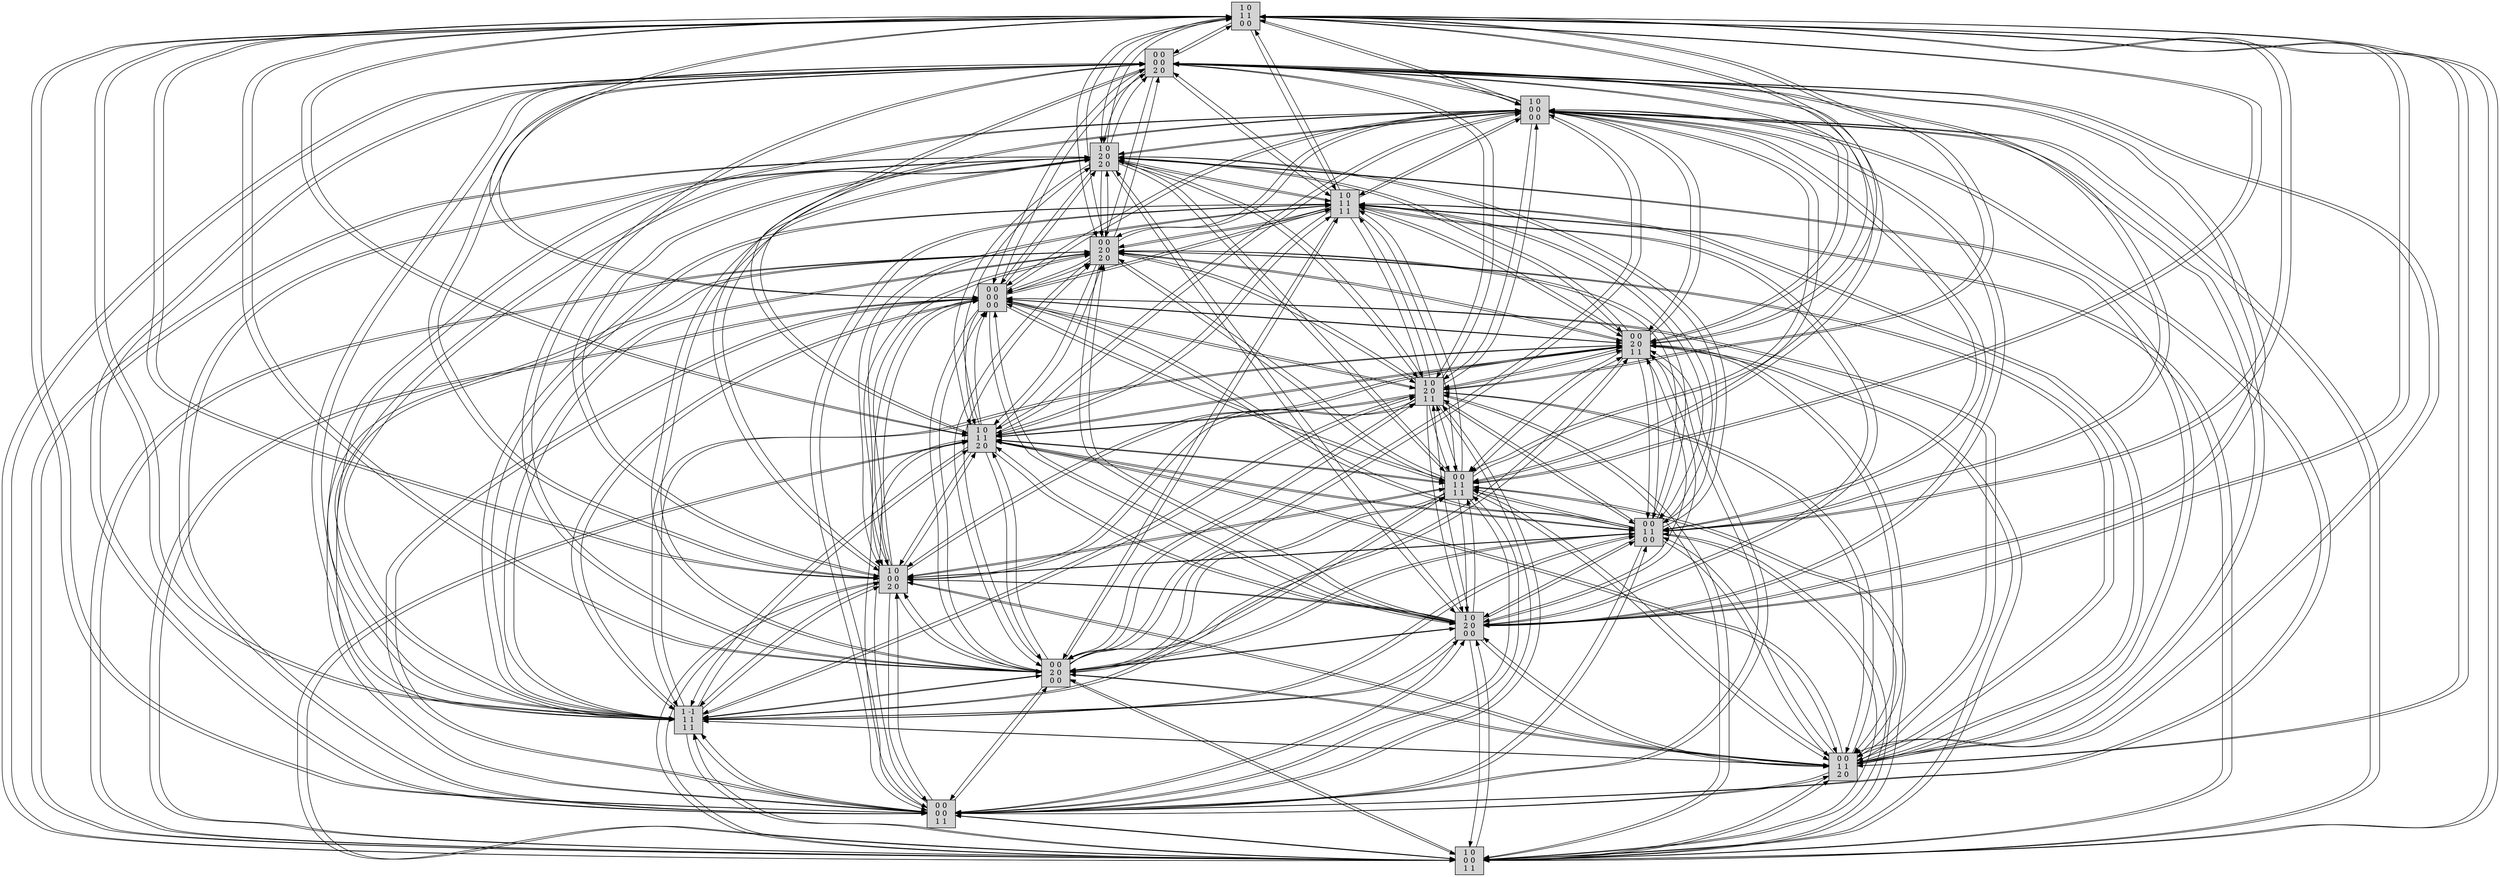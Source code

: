 strict digraph "" {
	node [fontcolor="#000000",
		shape=box,
		style=filled
	];
	"1 0
1 1
0 0" -> "0 0
0 0
2 0";
	"1 0
1 1
0 0" -> "1 0
0 0
1 1";
	"1 0
1 1
0 0" -> "0 0
0 0
1 1";
	"1 0
1 1
0 0" -> "0 0
1 1
2 0";
	"1 0
1 1
0 0" -> "1 -1
1 1
1 1";
	"1 0
1 1
0 0" -> "0 0
2 0
0 0";
	"1 0
1 1
0 0" -> "1 0
2 0
0 0";
	"1 0
1 1
0 0" -> "1 0
0 0
2 0";
	"1 0
1 1
0 0" -> "0 0
1 1
0 0";
	"1 0
1 1
0 0" -> "0 0
1 1
1 1";
	"1 0
1 1
0 0" -> "1 0
1 1
2 0";
	"1 0
1 1
0 0" -> "1 0
2 0
1 1";
	"1 0
1 1
0 0" -> "0 0
2 0
1 1";
	"1 0
1 1
0 0" -> "0 0
0 0
0 0";
	"1 0
1 1
0 0" -> "0 0
2 0
2 0";
	"1 0
1 1
0 0" -> "1 0
1 1
1 1";
	"1 0
1 1
0 0" -> "1 0
2 0
2 0";
	"1 0
1 1
0 0" -> "1 0
0 0
0 0";
	"0 0
0 0
2 0" -> "1 0
1 1
0 0";
	"0 0
0 0
2 0" -> "1 0
0 0
1 1";
	"0 0
0 0
2 0" -> "0 0
0 0
1 1";
	"0 0
0 0
2 0" -> "0 0
1 1
2 0";
	"0 0
0 0
2 0" -> "1 -1
1 1
1 1";
	"0 0
0 0
2 0" -> "0 0
2 0
0 0";
	"0 0
0 0
2 0" -> "1 0
2 0
0 0";
	"0 0
0 0
2 0" -> "1 0
0 0
2 0";
	"0 0
0 0
2 0" -> "0 0
1 1
0 0";
	"0 0
0 0
2 0" -> "0 0
1 1
1 1";
	"0 0
0 0
2 0" -> "1 0
1 1
2 0";
	"0 0
0 0
2 0" -> "1 0
2 0
1 1";
	"0 0
0 0
2 0" -> "0 0
2 0
1 1";
	"0 0
0 0
2 0" -> "0 0
0 0
0 0";
	"0 0
0 0
2 0" -> "0 0
2 0
2 0";
	"0 0
0 0
2 0" -> "1 0
1 1
1 1";
	"0 0
0 0
2 0" -> "1 0
2 0
2 0";
	"0 0
0 0
2 0" -> "1 0
0 0
0 0";
	"1 0
0 0
1 1" -> "1 0
1 1
0 0";
	"1 0
0 0
1 1" -> "0 0
0 0
2 0";
	"1 0
0 0
1 1" -> "0 0
0 0
1 1";
	"1 0
0 0
1 1" -> "0 0
1 1
2 0";
	"1 0
0 0
1 1" -> "1 -1
1 1
1 1";
	"1 0
0 0
1 1" -> "0 0
2 0
0 0";
	"1 0
0 0
1 1" -> "1 0
2 0
0 0";
	"1 0
0 0
1 1" -> "1 0
0 0
2 0";
	"1 0
0 0
1 1" -> "0 0
1 1
0 0";
	"1 0
0 0
1 1" -> "0 0
1 1
1 1";
	"1 0
0 0
1 1" -> "1 0
1 1
2 0";
	"1 0
0 0
1 1" -> "1 0
2 0
1 1";
	"1 0
0 0
1 1" -> "0 0
2 0
1 1";
	"1 0
0 0
1 1" -> "0 0
0 0
0 0";
	"1 0
0 0
1 1" -> "0 0
2 0
2 0";
	"1 0
0 0
1 1" -> "1 0
1 1
1 1";
	"1 0
0 0
1 1" -> "1 0
2 0
2 0";
	"1 0
0 0
1 1" -> "1 0
0 0
0 0";
	"0 0
0 0
1 1" -> "1 0
1 1
0 0";
	"0 0
0 0
1 1" -> "0 0
0 0
2 0";
	"0 0
0 0
1 1" -> "1 0
0 0
1 1";
	"0 0
0 0
1 1" -> "0 0
1 1
2 0";
	"0 0
0 0
1 1" -> "1 -1
1 1
1 1";
	"0 0
0 0
1 1" -> "0 0
2 0
0 0";
	"0 0
0 0
1 1" -> "1 0
2 0
0 0";
	"0 0
0 0
1 1" -> "1 0
0 0
2 0";
	"0 0
0 0
1 1" -> "0 0
1 1
0 0";
	"0 0
0 0
1 1" -> "0 0
1 1
1 1";
	"0 0
0 0
1 1" -> "1 0
1 1
2 0";
	"0 0
0 0
1 1" -> "1 0
2 0
1 1";
	"0 0
0 0
1 1" -> "0 0
2 0
1 1";
	"0 0
0 0
1 1" -> "0 0
0 0
0 0";
	"0 0
0 0
1 1" -> "0 0
2 0
2 0";
	"0 0
0 0
1 1" -> "1 0
1 1
1 1";
	"0 0
0 0
1 1" -> "1 0
2 0
2 0";
	"0 0
0 0
1 1" -> "1 0
0 0
0 0";
	"0 0
1 1
2 0" -> "1 0
1 1
0 0";
	"0 0
1 1
2 0" -> "0 0
0 0
2 0";
	"0 0
1 1
2 0" -> "1 0
0 0
1 1";
	"0 0
1 1
2 0" -> "0 0
0 0
1 1";
	"0 0
1 1
2 0" -> "1 -1
1 1
1 1";
	"0 0
1 1
2 0" -> "0 0
2 0
0 0";
	"0 0
1 1
2 0" -> "1 0
2 0
0 0";
	"0 0
1 1
2 0" -> "1 0
0 0
2 0";
	"0 0
1 1
2 0" -> "0 0
1 1
0 0";
	"0 0
1 1
2 0" -> "0 0
1 1
1 1";
	"0 0
1 1
2 0" -> "1 0
1 1
2 0";
	"0 0
1 1
2 0" -> "1 0
2 0
1 1";
	"0 0
1 1
2 0" -> "0 0
2 0
1 1";
	"0 0
1 1
2 0" -> "0 0
0 0
0 0";
	"0 0
1 1
2 0" -> "0 0
2 0
2 0";
	"0 0
1 1
2 0" -> "1 0
1 1
1 1";
	"0 0
1 1
2 0" -> "1 0
2 0
2 0";
	"0 0
1 1
2 0" -> "1 0
0 0
0 0";
	"1 -1
1 1
1 1" -> "1 0
1 1
0 0";
	"1 -1
1 1
1 1" -> "0 0
0 0
2 0";
	"1 -1
1 1
1 1" -> "1 0
0 0
1 1";
	"1 -1
1 1
1 1" -> "0 0
0 0
1 1";
	"1 -1
1 1
1 1" -> "0 0
1 1
2 0";
	"1 -1
1 1
1 1" -> "0 0
2 0
0 0";
	"1 -1
1 1
1 1" -> "1 0
2 0
0 0";
	"1 -1
1 1
1 1" -> "1 0
0 0
2 0";
	"1 -1
1 1
1 1" -> "0 0
1 1
0 0";
	"1 -1
1 1
1 1" -> "0 0
1 1
1 1";
	"1 -1
1 1
1 1" -> "1 0
1 1
2 0";
	"1 -1
1 1
1 1" -> "1 0
2 0
1 1";
	"1 -1
1 1
1 1" -> "0 0
2 0
1 1";
	"1 -1
1 1
1 1" -> "0 0
0 0
0 0";
	"1 -1
1 1
1 1" -> "0 0
2 0
2 0";
	"1 -1
1 1
1 1" -> "1 0
1 1
1 1";
	"1 -1
1 1
1 1" -> "1 0
2 0
2 0";
	"1 -1
1 1
1 1" -> "1 0
0 0
0 0";
	"0 0
2 0
0 0" -> "1 0
1 1
0 0";
	"0 0
2 0
0 0" -> "0 0
0 0
2 0";
	"0 0
2 0
0 0" -> "1 0
0 0
1 1";
	"0 0
2 0
0 0" -> "0 0
0 0
1 1";
	"0 0
2 0
0 0" -> "0 0
1 1
2 0";
	"0 0
2 0
0 0" -> "1 -1
1 1
1 1";
	"0 0
2 0
0 0" -> "1 0
2 0
0 0";
	"0 0
2 0
0 0" -> "1 0
0 0
2 0";
	"0 0
2 0
0 0" -> "0 0
1 1
0 0";
	"0 0
2 0
0 0" -> "0 0
1 1
1 1";
	"0 0
2 0
0 0" -> "1 0
1 1
2 0";
	"0 0
2 0
0 0" -> "1 0
2 0
1 1";
	"0 0
2 0
0 0" -> "0 0
2 0
1 1";
	"0 0
2 0
0 0" -> "0 0
0 0
0 0";
	"0 0
2 0
0 0" -> "0 0
2 0
2 0";
	"0 0
2 0
0 0" -> "1 0
1 1
1 1";
	"0 0
2 0
0 0" -> "1 0
2 0
2 0";
	"0 0
2 0
0 0" -> "1 0
0 0
0 0";
	"1 0
2 0
0 0" -> "1 0
1 1
0 0";
	"1 0
2 0
0 0" -> "0 0
0 0
2 0";
	"1 0
2 0
0 0" -> "1 0
0 0
1 1";
	"1 0
2 0
0 0" -> "0 0
0 0
1 1";
	"1 0
2 0
0 0" -> "0 0
1 1
2 0";
	"1 0
2 0
0 0" -> "1 -1
1 1
1 1";
	"1 0
2 0
0 0" -> "0 0
2 0
0 0";
	"1 0
2 0
0 0" -> "1 0
0 0
2 0";
	"1 0
2 0
0 0" -> "0 0
1 1
0 0";
	"1 0
2 0
0 0" -> "0 0
1 1
1 1";
	"1 0
2 0
0 0" -> "1 0
1 1
2 0";
	"1 0
2 0
0 0" -> "1 0
2 0
1 1";
	"1 0
2 0
0 0" -> "0 0
2 0
1 1";
	"1 0
2 0
0 0" -> "0 0
0 0
0 0";
	"1 0
2 0
0 0" -> "0 0
2 0
2 0";
	"1 0
2 0
0 0" -> "1 0
1 1
1 1";
	"1 0
2 0
0 0" -> "1 0
2 0
2 0";
	"1 0
2 0
0 0" -> "1 0
0 0
0 0";
	"1 0
0 0
2 0" -> "1 0
1 1
0 0";
	"1 0
0 0
2 0" -> "0 0
0 0
2 0";
	"1 0
0 0
2 0" -> "1 0
0 0
1 1";
	"1 0
0 0
2 0" -> "0 0
0 0
1 1";
	"1 0
0 0
2 0" -> "0 0
1 1
2 0";
	"1 0
0 0
2 0" -> "1 -1
1 1
1 1";
	"1 0
0 0
2 0" -> "0 0
2 0
0 0";
	"1 0
0 0
2 0" -> "1 0
2 0
0 0";
	"1 0
0 0
2 0" -> "0 0
1 1
0 0";
	"1 0
0 0
2 0" -> "0 0
1 1
1 1";
	"1 0
0 0
2 0" -> "1 0
1 1
2 0";
	"1 0
0 0
2 0" -> "1 0
2 0
1 1";
	"1 0
0 0
2 0" -> "0 0
2 0
1 1";
	"1 0
0 0
2 0" -> "0 0
0 0
0 0";
	"1 0
0 0
2 0" -> "0 0
2 0
2 0";
	"1 0
0 0
2 0" -> "1 0
1 1
1 1";
	"1 0
0 0
2 0" -> "1 0
2 0
2 0";
	"1 0
0 0
2 0" -> "1 0
0 0
0 0";
	"0 0
1 1
0 0" -> "1 0
1 1
0 0";
	"0 0
1 1
0 0" -> "0 0
0 0
2 0";
	"0 0
1 1
0 0" -> "1 0
0 0
1 1";
	"0 0
1 1
0 0" -> "0 0
0 0
1 1";
	"0 0
1 1
0 0" -> "0 0
1 1
2 0";
	"0 0
1 1
0 0" -> "1 -1
1 1
1 1";
	"0 0
1 1
0 0" -> "0 0
2 0
0 0";
	"0 0
1 1
0 0" -> "1 0
2 0
0 0";
	"0 0
1 1
0 0" -> "1 0
0 0
2 0";
	"0 0
1 1
0 0" -> "0 0
1 1
1 1";
	"0 0
1 1
0 0" -> "1 0
1 1
2 0";
	"0 0
1 1
0 0" -> "1 0
2 0
1 1";
	"0 0
1 1
0 0" -> "0 0
2 0
1 1";
	"0 0
1 1
0 0" -> "0 0
0 0
0 0";
	"0 0
1 1
0 0" -> "0 0
2 0
2 0";
	"0 0
1 1
0 0" -> "1 0
1 1
1 1";
	"0 0
1 1
0 0" -> "1 0
2 0
2 0";
	"0 0
1 1
0 0" -> "1 0
0 0
0 0";
	"0 0
1 1
1 1" -> "1 0
1 1
0 0";
	"0 0
1 1
1 1" -> "0 0
0 0
2 0";
	"0 0
1 1
1 1" -> "1 0
0 0
1 1";
	"0 0
1 1
1 1" -> "0 0
0 0
1 1";
	"0 0
1 1
1 1" -> "0 0
1 1
2 0";
	"0 0
1 1
1 1" -> "1 -1
1 1
1 1";
	"0 0
1 1
1 1" -> "0 0
2 0
0 0";
	"0 0
1 1
1 1" -> "1 0
2 0
0 0";
	"0 0
1 1
1 1" -> "1 0
0 0
2 0";
	"0 0
1 1
1 1" -> "0 0
1 1
0 0";
	"0 0
1 1
1 1" -> "1 0
1 1
2 0";
	"0 0
1 1
1 1" -> "1 0
2 0
1 1";
	"0 0
1 1
1 1" -> "0 0
2 0
1 1";
	"0 0
1 1
1 1" -> "0 0
0 0
0 0";
	"0 0
1 1
1 1" -> "0 0
2 0
2 0";
	"0 0
1 1
1 1" -> "1 0
1 1
1 1";
	"0 0
1 1
1 1" -> "1 0
2 0
2 0";
	"0 0
1 1
1 1" -> "1 0
0 0
0 0";
	"1 0
1 1
2 0" -> "1 0
1 1
0 0";
	"1 0
1 1
2 0" -> "0 0
0 0
2 0";
	"1 0
1 1
2 0" -> "1 0
0 0
1 1";
	"1 0
1 1
2 0" -> "0 0
0 0
1 1";
	"1 0
1 1
2 0" -> "0 0
1 1
2 0";
	"1 0
1 1
2 0" -> "1 -1
1 1
1 1";
	"1 0
1 1
2 0" -> "0 0
2 0
0 0";
	"1 0
1 1
2 0" -> "1 0
2 0
0 0";
	"1 0
1 1
2 0" -> "1 0
0 0
2 0";
	"1 0
1 1
2 0" -> "0 0
1 1
0 0";
	"1 0
1 1
2 0" -> "0 0
1 1
1 1";
	"1 0
1 1
2 0" -> "1 0
2 0
1 1";
	"1 0
1 1
2 0" -> "0 0
2 0
1 1";
	"1 0
1 1
2 0" -> "0 0
0 0
0 0";
	"1 0
1 1
2 0" -> "0 0
2 0
2 0";
	"1 0
1 1
2 0" -> "1 0
1 1
1 1";
	"1 0
1 1
2 0" -> "1 0
2 0
2 0";
	"1 0
1 1
2 0" -> "1 0
0 0
0 0";
	"1 0
2 0
1 1" -> "1 0
1 1
0 0";
	"1 0
2 0
1 1" -> "0 0
0 0
2 0";
	"1 0
2 0
1 1" -> "1 0
0 0
1 1";
	"1 0
2 0
1 1" -> "0 0
0 0
1 1";
	"1 0
2 0
1 1" -> "0 0
1 1
2 0";
	"1 0
2 0
1 1" -> "1 -1
1 1
1 1";
	"1 0
2 0
1 1" -> "0 0
2 0
0 0";
	"1 0
2 0
1 1" -> "1 0
2 0
0 0";
	"1 0
2 0
1 1" -> "1 0
0 0
2 0";
	"1 0
2 0
1 1" -> "0 0
1 1
0 0";
	"1 0
2 0
1 1" -> "0 0
1 1
1 1";
	"1 0
2 0
1 1" -> "1 0
1 1
2 0";
	"1 0
2 0
1 1" -> "0 0
2 0
1 1";
	"1 0
2 0
1 1" -> "0 0
0 0
0 0";
	"1 0
2 0
1 1" -> "0 0
2 0
2 0";
	"1 0
2 0
1 1" -> "1 0
1 1
1 1";
	"1 0
2 0
1 1" -> "1 0
2 0
2 0";
	"1 0
2 0
1 1" -> "1 0
0 0
0 0";
	"0 0
2 0
1 1" -> "1 0
1 1
0 0";
	"0 0
2 0
1 1" -> "0 0
0 0
2 0";
	"0 0
2 0
1 1" -> "1 0
0 0
1 1";
	"0 0
2 0
1 1" -> "0 0
0 0
1 1";
	"0 0
2 0
1 1" -> "0 0
1 1
2 0";
	"0 0
2 0
1 1" -> "1 -1
1 1
1 1";
	"0 0
2 0
1 1" -> "0 0
2 0
0 0";
	"0 0
2 0
1 1" -> "1 0
2 0
0 0";
	"0 0
2 0
1 1" -> "1 0
0 0
2 0";
	"0 0
2 0
1 1" -> "0 0
1 1
0 0";
	"0 0
2 0
1 1" -> "0 0
1 1
1 1";
	"0 0
2 0
1 1" -> "1 0
1 1
2 0";
	"0 0
2 0
1 1" -> "1 0
2 0
1 1";
	"0 0
2 0
1 1" -> "0 0
0 0
0 0";
	"0 0
2 0
1 1" -> "0 0
2 0
2 0";
	"0 0
2 0
1 1" -> "1 0
1 1
1 1";
	"0 0
2 0
1 1" -> "1 0
2 0
2 0";
	"0 0
2 0
1 1" -> "1 0
0 0
0 0";
	"0 0
0 0
0 0" -> "1 0
1 1
0 0";
	"0 0
0 0
0 0" -> "0 0
0 0
2 0";
	"0 0
0 0
0 0" -> "1 0
0 0
1 1";
	"0 0
0 0
0 0" -> "0 0
0 0
1 1";
	"0 0
0 0
0 0" -> "0 0
1 1
2 0";
	"0 0
0 0
0 0" -> "1 -1
1 1
1 1";
	"0 0
0 0
0 0" -> "0 0
2 0
0 0";
	"0 0
0 0
0 0" -> "1 0
2 0
0 0";
	"0 0
0 0
0 0" -> "1 0
0 0
2 0";
	"0 0
0 0
0 0" -> "0 0
1 1
0 0";
	"0 0
0 0
0 0" -> "0 0
1 1
1 1";
	"0 0
0 0
0 0" -> "1 0
1 1
2 0";
	"0 0
0 0
0 0" -> "1 0
2 0
1 1";
	"0 0
0 0
0 0" -> "0 0
2 0
1 1";
	"0 0
0 0
0 0" -> "0 0
2 0
2 0";
	"0 0
0 0
0 0" -> "1 0
1 1
1 1";
	"0 0
0 0
0 0" -> "1 0
2 0
2 0";
	"0 0
0 0
0 0" -> "1 0
0 0
0 0";
	"0 0
2 0
2 0" -> "1 0
1 1
0 0";
	"0 0
2 0
2 0" -> "0 0
0 0
2 0";
	"0 0
2 0
2 0" -> "1 0
0 0
1 1";
	"0 0
2 0
2 0" -> "0 0
0 0
1 1";
	"0 0
2 0
2 0" -> "0 0
1 1
2 0";
	"0 0
2 0
2 0" -> "1 -1
1 1
1 1";
	"0 0
2 0
2 0" -> "0 0
2 0
0 0";
	"0 0
2 0
2 0" -> "1 0
2 0
0 0";
	"0 0
2 0
2 0" -> "1 0
0 0
2 0";
	"0 0
2 0
2 0" -> "0 0
1 1
0 0";
	"0 0
2 0
2 0" -> "0 0
1 1
1 1";
	"0 0
2 0
2 0" -> "1 0
1 1
2 0";
	"0 0
2 0
2 0" -> "1 0
2 0
1 1";
	"0 0
2 0
2 0" -> "0 0
2 0
1 1";
	"0 0
2 0
2 0" -> "0 0
0 0
0 0";
	"0 0
2 0
2 0" -> "1 0
1 1
1 1";
	"0 0
2 0
2 0" -> "1 0
2 0
2 0";
	"0 0
2 0
2 0" -> "1 0
0 0
0 0";
	"1 0
1 1
1 1" -> "1 0
1 1
0 0";
	"1 0
1 1
1 1" -> "0 0
0 0
2 0";
	"1 0
1 1
1 1" -> "1 0
0 0
1 1";
	"1 0
1 1
1 1" -> "0 0
0 0
1 1";
	"1 0
1 1
1 1" -> "0 0
1 1
2 0";
	"1 0
1 1
1 1" -> "1 -1
1 1
1 1";
	"1 0
1 1
1 1" -> "0 0
2 0
0 0";
	"1 0
1 1
1 1" -> "1 0
2 0
0 0";
	"1 0
1 1
1 1" -> "1 0
0 0
2 0";
	"1 0
1 1
1 1" -> "0 0
1 1
0 0";
	"1 0
1 1
1 1" -> "0 0
1 1
1 1";
	"1 0
1 1
1 1" -> "1 0
1 1
2 0";
	"1 0
1 1
1 1" -> "1 0
2 0
1 1";
	"1 0
1 1
1 1" -> "0 0
2 0
1 1";
	"1 0
1 1
1 1" -> "0 0
0 0
0 0";
	"1 0
1 1
1 1" -> "0 0
2 0
2 0";
	"1 0
1 1
1 1" -> "1 0
2 0
2 0";
	"1 0
1 1
1 1" -> "1 0
0 0
0 0";
	"1 0
2 0
2 0" -> "1 0
1 1
0 0";
	"1 0
2 0
2 0" -> "0 0
0 0
2 0";
	"1 0
2 0
2 0" -> "1 0
0 0
1 1";
	"1 0
2 0
2 0" -> "0 0
0 0
1 1";
	"1 0
2 0
2 0" -> "0 0
1 1
2 0";
	"1 0
2 0
2 0" -> "1 -1
1 1
1 1";
	"1 0
2 0
2 0" -> "0 0
2 0
0 0";
	"1 0
2 0
2 0" -> "1 0
2 0
0 0";
	"1 0
2 0
2 0" -> "1 0
0 0
2 0";
	"1 0
2 0
2 0" -> "0 0
1 1
0 0";
	"1 0
2 0
2 0" -> "0 0
1 1
1 1";
	"1 0
2 0
2 0" -> "1 0
1 1
2 0";
	"1 0
2 0
2 0" -> "1 0
2 0
1 1";
	"1 0
2 0
2 0" -> "0 0
2 0
1 1";
	"1 0
2 0
2 0" -> "0 0
0 0
0 0";
	"1 0
2 0
2 0" -> "0 0
2 0
2 0";
	"1 0
2 0
2 0" -> "1 0
1 1
1 1";
	"1 0
2 0
2 0" -> "1 0
0 0
0 0";
	"1 0
0 0
0 0" -> "1 0
1 1
0 0";
	"1 0
0 0
0 0" -> "0 0
0 0
2 0";
	"1 0
0 0
0 0" -> "1 0
0 0
1 1";
	"1 0
0 0
0 0" -> "0 0
0 0
1 1";
	"1 0
0 0
0 0" -> "0 0
1 1
2 0";
	"1 0
0 0
0 0" -> "1 -1
1 1
1 1";
	"1 0
0 0
0 0" -> "0 0
2 0
0 0";
	"1 0
0 0
0 0" -> "1 0
2 0
0 0";
	"1 0
0 0
0 0" -> "1 0
0 0
2 0";
	"1 0
0 0
0 0" -> "0 0
1 1
0 0";
	"1 0
0 0
0 0" -> "0 0
1 1
1 1";
	"1 0
0 0
0 0" -> "1 0
1 1
2 0";
	"1 0
0 0
0 0" -> "1 0
2 0
1 1";
	"1 0
0 0
0 0" -> "0 0
2 0
1 1";
	"1 0
0 0
0 0" -> "0 0
0 0
0 0";
	"1 0
0 0
0 0" -> "0 0
2 0
2 0";
	"1 0
0 0
0 0" -> "1 0
1 1
1 1";
	"1 0
0 0
0 0" -> "1 0
2 0
2 0";
}
